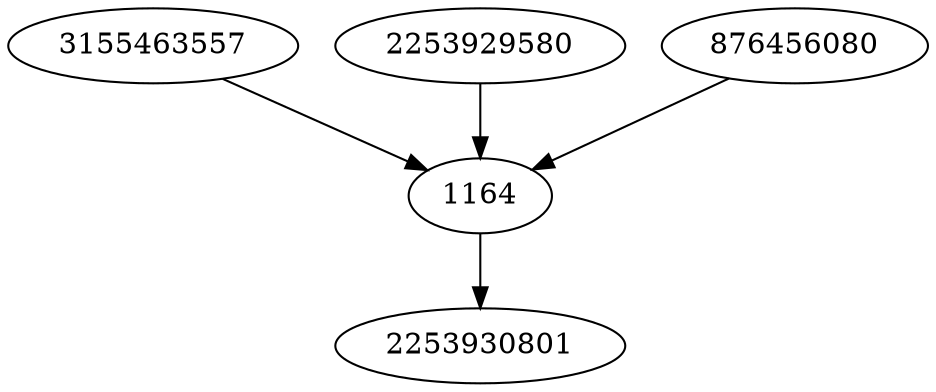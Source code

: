 strict digraph  {
3155463557;
2253929580;
1164;
876456080;
2253930801;
3155463557 -> 1164;
2253929580 -> 1164;
1164 -> 2253930801;
876456080 -> 1164;
}
